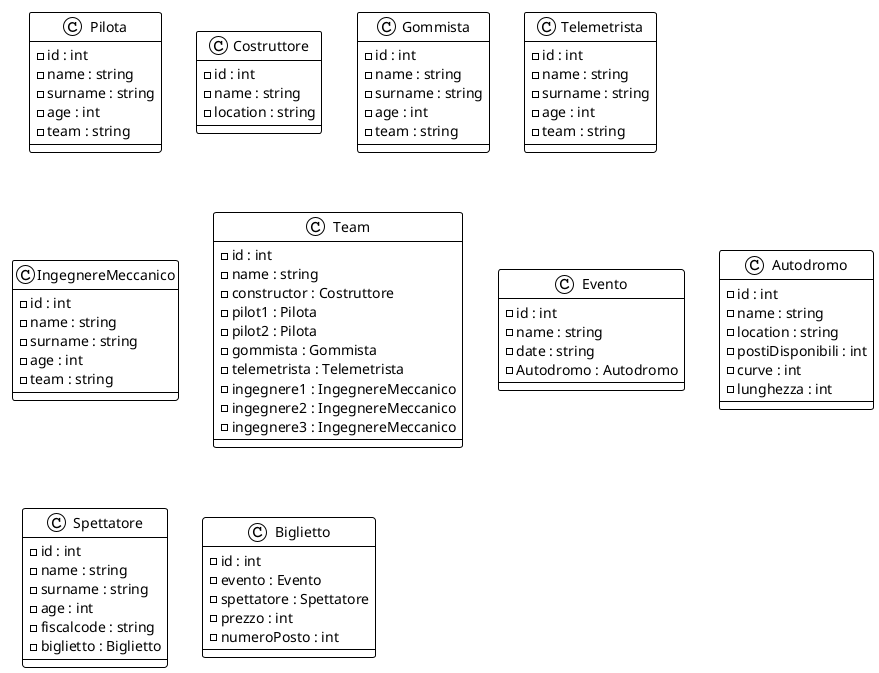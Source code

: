 @startuml EntitiesDB
!theme plain


class Pilota{
    - id : int
    - name : string
    - surname : string
    - age : int 
    - team : string
}

class Costruttore{
    - id : int
    - name : string
    - location : string
}

class Gommista{
    - id : int
    - name : string
    - surname : string
    - age : int 
    - team : string
}

class Telemetrista{
    - id : int
    - name : string
    - surname : string
    - age : int 
    - team : string
}

class IngegnereMeccanico{
    - id : int
    - name : string
    - surname : string
    - age : int 
    - team : string
}

class Team{
    - id : int
    - name : string
    - constructor : Costruttore
    - pilot1 : Pilota
    - pilot2 : Pilota
    - gommista : Gommista
    - telemetrista : Telemetrista
    - ingegnere1 : IngegnereMeccanico
    - ingegnere2 : IngegnereMeccanico
    - ingegnere3 : IngegnereMeccanico
}

class Evento{
    - id : int
    - name : string
    - date : string
    - Autodromo : Autodromo
}

class Autodromo{
    - id : int
    - name : string
    - location : string
    - postiDisponibili : int
    - curve : int
    - lunghezza : int
}

class Spettatore{
    - id : int
    - name : string
    - surname : string
    - age : int 
    - fiscalcode : string
    - biglietto : Biglietto
}

class Biglietto{
    - id : int
    - evento : Evento
    - spettatore : Spettatore
    - prezzo : int
    - numeroPosto : int
}


@enduml